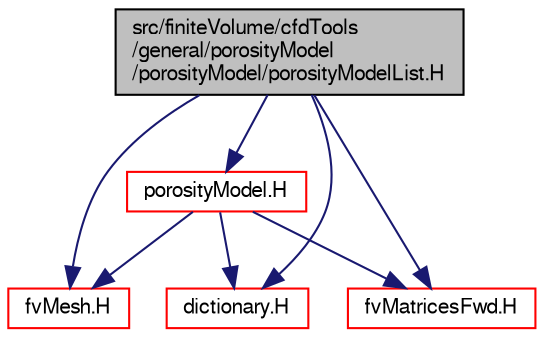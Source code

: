 digraph "src/finiteVolume/cfdTools/general/porosityModel/porosityModel/porosityModelList.H"
{
  bgcolor="transparent";
  edge [fontname="FreeSans",fontsize="10",labelfontname="FreeSans",labelfontsize="10"];
  node [fontname="FreeSans",fontsize="10",shape=record];
  Node0 [label="src/finiteVolume/cfdTools\l/general/porosityModel\l/porosityModel/porosityModelList.H",height=0.2,width=0.4,color="black", fillcolor="grey75", style="filled", fontcolor="black"];
  Node0 -> Node1 [color="midnightblue",fontsize="10",style="solid",fontname="FreeSans"];
  Node1 [label="fvMesh.H",height=0.2,width=0.4,color="red",URL="$a03533.html"];
  Node0 -> Node203 [color="midnightblue",fontsize="10",style="solid",fontname="FreeSans"];
  Node203 [label="dictionary.H",height=0.2,width=0.4,color="red",URL="$a08804.html"];
  Node0 -> Node268 [color="midnightblue",fontsize="10",style="solid",fontname="FreeSans"];
  Node268 [label="fvMatricesFwd.H",height=0.2,width=0.4,color="red",URL="$a03275.html",tooltip="Forward declarations of fvMatrix specializations. "];
  Node0 -> Node269 [color="midnightblue",fontsize="10",style="solid",fontname="FreeSans"];
  Node269 [label="porosityModel.H",height=0.2,width=0.4,color="red",URL="$a01304.html"];
  Node269 -> Node1 [color="midnightblue",fontsize="10",style="solid",fontname="FreeSans"];
  Node269 -> Node203 [color="midnightblue",fontsize="10",style="solid",fontname="FreeSans"];
  Node269 -> Node268 [color="midnightblue",fontsize="10",style="solid",fontname="FreeSans"];
}
